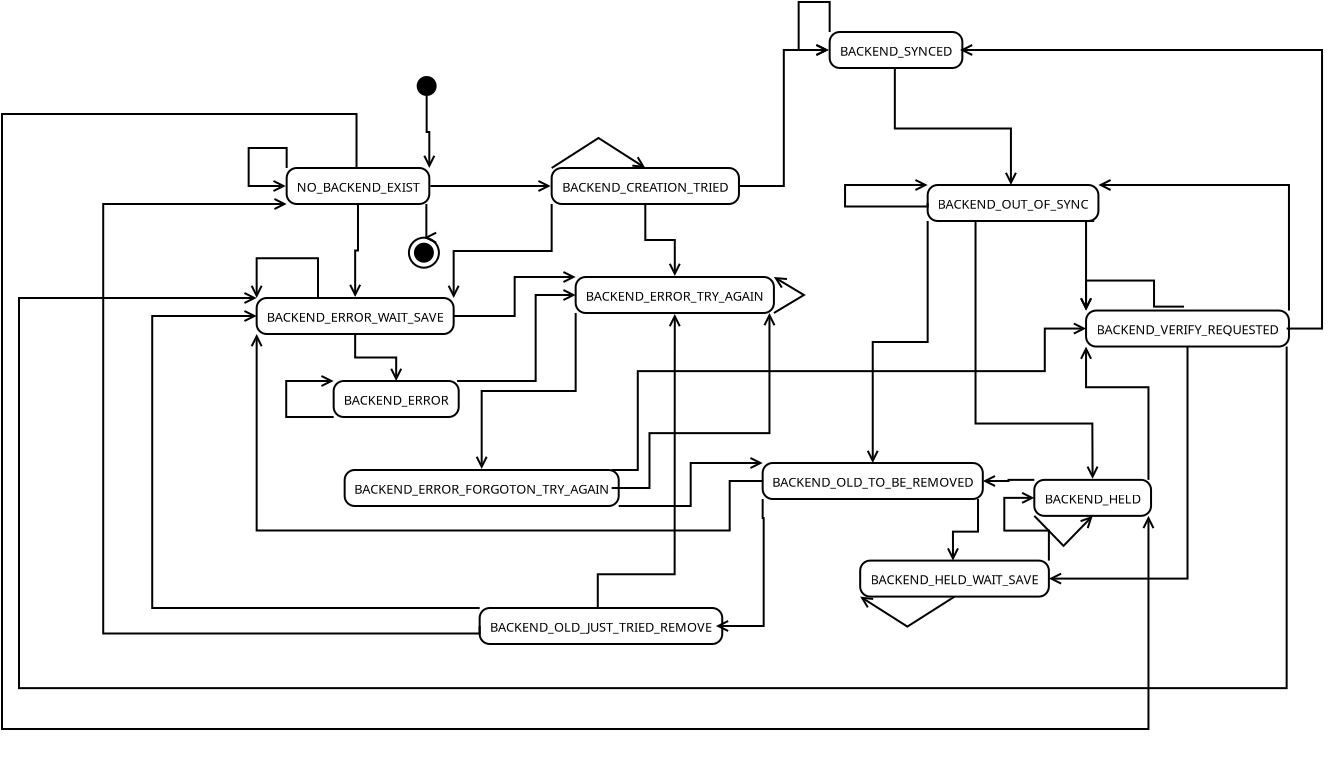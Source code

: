 <?xml version="1.0" encoding="UTF-8"?>
<dia:diagram xmlns:dia="http://www.lysator.liu.se/~alla/dia/">
  <dia:layer name="Background" visible="true">
    <dia:object type="UML - State" version="0" id="O0">
      <dia:attribute name="obj_pos">
        <dia:point val="4.95,5.05"/>
      </dia:attribute>
      <dia:attribute name="obj_bb">
        <dia:rectangle val="4.95,5.05;11.935,6.85"/>
      </dia:attribute>
      <dia:attribute name="elem_corner">
        <dia:point val="4.95,5.05"/>
      </dia:attribute>
      <dia:attribute name="elem_width">
        <dia:real val="6.985"/>
      </dia:attribute>
      <dia:attribute name="elem_height">
        <dia:real val="1.8"/>
      </dia:attribute>
      <dia:attribute name="line_colour">
        <dia:color val="#000000"/>
      </dia:attribute>
      <dia:attribute name="fill_colour">
        <dia:color val="#ffffff"/>
      </dia:attribute>
      <dia:attribute name="text">
        <dia:composite type="text">
          <dia:attribute name="string">
            <dia:string>#NO_BACKEND_EXIST#</dia:string>
          </dia:attribute>
          <dia:attribute name="font">
            <dia:font family="sans" style="0" name="Helvetica"/>
          </dia:attribute>
          <dia:attribute name="height">
            <dia:real val="0.8"/>
          </dia:attribute>
          <dia:attribute name="pos">
            <dia:point val="8.443,6.093"/>
          </dia:attribute>
          <dia:attribute name="color">
            <dia:color val="#000000"/>
          </dia:attribute>
          <dia:attribute name="alignment">
            <dia:enum val="1"/>
          </dia:attribute>
        </dia:composite>
      </dia:attribute>
      <dia:attribute name="entry_action">
        <dia:string>##</dia:string>
      </dia:attribute>
      <dia:attribute name="do_action">
        <dia:string>##</dia:string>
      </dia:attribute>
      <dia:attribute name="exit_action">
        <dia:string>##</dia:string>
      </dia:attribute>
    </dia:object>
    <dia:object type="UML - State" version="0" id="O1">
      <dia:attribute name="obj_pos">
        <dia:point val="18.2,5.05"/>
      </dia:attribute>
      <dia:attribute name="obj_bb">
        <dia:rectangle val="18.2,5.05;27.335,6.85"/>
      </dia:attribute>
      <dia:attribute name="elem_corner">
        <dia:point val="18.2,5.05"/>
      </dia:attribute>
      <dia:attribute name="elem_width">
        <dia:real val="9.135"/>
      </dia:attribute>
      <dia:attribute name="elem_height">
        <dia:real val="1.8"/>
      </dia:attribute>
      <dia:attribute name="line_colour">
        <dia:color val="#000000"/>
      </dia:attribute>
      <dia:attribute name="fill_colour">
        <dia:color val="#ffffff"/>
      </dia:attribute>
      <dia:attribute name="text">
        <dia:composite type="text">
          <dia:attribute name="string">
            <dia:string>#BACKEND_CREATION_TRIED#</dia:string>
          </dia:attribute>
          <dia:attribute name="font">
            <dia:font family="sans" style="0" name="Helvetica"/>
          </dia:attribute>
          <dia:attribute name="height">
            <dia:real val="0.8"/>
          </dia:attribute>
          <dia:attribute name="pos">
            <dia:point val="22.767,6.093"/>
          </dia:attribute>
          <dia:attribute name="color">
            <dia:color val="#000000"/>
          </dia:attribute>
          <dia:attribute name="alignment">
            <dia:enum val="1"/>
          </dia:attribute>
        </dia:composite>
      </dia:attribute>
      <dia:attribute name="entry_action">
        <dia:string>##</dia:string>
      </dia:attribute>
      <dia:attribute name="do_action">
        <dia:string>##</dia:string>
      </dia:attribute>
      <dia:attribute name="exit_action">
        <dia:string>##</dia:string>
      </dia:attribute>
    </dia:object>
    <dia:object type="UML - State" version="0" id="O2">
      <dia:attribute name="obj_pos">
        <dia:point val="3.45,11.55"/>
      </dia:attribute>
      <dia:attribute name="obj_bb">
        <dia:rectangle val="3.45,11.55;13.19,13.35"/>
      </dia:attribute>
      <dia:attribute name="elem_corner">
        <dia:point val="3.45,11.55"/>
      </dia:attribute>
      <dia:attribute name="elem_width">
        <dia:real val="9.74"/>
      </dia:attribute>
      <dia:attribute name="elem_height">
        <dia:real val="1.8"/>
      </dia:attribute>
      <dia:attribute name="line_colour">
        <dia:color val="#000000"/>
      </dia:attribute>
      <dia:attribute name="fill_colour">
        <dia:color val="#ffffff"/>
      </dia:attribute>
      <dia:attribute name="text">
        <dia:composite type="text">
          <dia:attribute name="string">
            <dia:string>#BACKEND_ERROR_WAIT_SAVE#</dia:string>
          </dia:attribute>
          <dia:attribute name="font">
            <dia:font family="sans" style="0" name="Helvetica"/>
          </dia:attribute>
          <dia:attribute name="height">
            <dia:real val="0.8"/>
          </dia:attribute>
          <dia:attribute name="pos">
            <dia:point val="8.32,12.592"/>
          </dia:attribute>
          <dia:attribute name="color">
            <dia:color val="#000000"/>
          </dia:attribute>
          <dia:attribute name="alignment">
            <dia:enum val="1"/>
          </dia:attribute>
        </dia:composite>
      </dia:attribute>
      <dia:attribute name="entry_action">
        <dia:string>##</dia:string>
      </dia:attribute>
      <dia:attribute name="do_action">
        <dia:string>##</dia:string>
      </dia:attribute>
      <dia:attribute name="exit_action">
        <dia:string>##</dia:string>
      </dia:attribute>
    </dia:object>
    <dia:object type="UML - State" version="0" id="O3">
      <dia:attribute name="obj_pos">
        <dia:point val="7.3,15.7"/>
      </dia:attribute>
      <dia:attribute name="obj_bb">
        <dia:rectangle val="7.3,15.7;13.47,17.5"/>
      </dia:attribute>
      <dia:attribute name="elem_corner">
        <dia:point val="7.3,15.7"/>
      </dia:attribute>
      <dia:attribute name="elem_width">
        <dia:real val="6.17"/>
      </dia:attribute>
      <dia:attribute name="elem_height">
        <dia:real val="1.8"/>
      </dia:attribute>
      <dia:attribute name="line_colour">
        <dia:color val="#000000"/>
      </dia:attribute>
      <dia:attribute name="fill_colour">
        <dia:color val="#ffffff"/>
      </dia:attribute>
      <dia:attribute name="text">
        <dia:composite type="text">
          <dia:attribute name="string">
            <dia:string>#BACKEND_ERROR#</dia:string>
          </dia:attribute>
          <dia:attribute name="font">
            <dia:font family="sans" style="0" name="Helvetica"/>
          </dia:attribute>
          <dia:attribute name="height">
            <dia:real val="0.8"/>
          </dia:attribute>
          <dia:attribute name="pos">
            <dia:point val="10.385,16.742"/>
          </dia:attribute>
          <dia:attribute name="color">
            <dia:color val="#000000"/>
          </dia:attribute>
          <dia:attribute name="alignment">
            <dia:enum val="1"/>
          </dia:attribute>
        </dia:composite>
      </dia:attribute>
      <dia:attribute name="entry_action">
        <dia:string>##</dia:string>
      </dia:attribute>
      <dia:attribute name="do_action">
        <dia:string>##</dia:string>
      </dia:attribute>
      <dia:attribute name="exit_action">
        <dia:string>##</dia:string>
      </dia:attribute>
    </dia:object>
    <dia:object type="UML - State" version="0" id="O4">
      <dia:attribute name="obj_pos">
        <dia:point val="32.1,-1.75"/>
      </dia:attribute>
      <dia:attribute name="obj_bb">
        <dia:rectangle val="32.1,-1.75;38.617,0.05"/>
      </dia:attribute>
      <dia:attribute name="elem_corner">
        <dia:point val="32.1,-1.75"/>
      </dia:attribute>
      <dia:attribute name="elem_width">
        <dia:real val="6.518"/>
      </dia:attribute>
      <dia:attribute name="elem_height">
        <dia:real val="1.8"/>
      </dia:attribute>
      <dia:attribute name="line_colour">
        <dia:color val="#000000"/>
      </dia:attribute>
      <dia:attribute name="fill_colour">
        <dia:color val="#ffffff"/>
      </dia:attribute>
      <dia:attribute name="text">
        <dia:composite type="text">
          <dia:attribute name="string">
            <dia:string>#BACKEND_SYNCED#</dia:string>
          </dia:attribute>
          <dia:attribute name="font">
            <dia:font family="sans" style="0" name="Helvetica"/>
          </dia:attribute>
          <dia:attribute name="height">
            <dia:real val="0.8"/>
          </dia:attribute>
          <dia:attribute name="pos">
            <dia:point val="35.359,-0.708"/>
          </dia:attribute>
          <dia:attribute name="color">
            <dia:color val="#000000"/>
          </dia:attribute>
          <dia:attribute name="alignment">
            <dia:enum val="1"/>
          </dia:attribute>
        </dia:composite>
      </dia:attribute>
      <dia:attribute name="entry_action">
        <dia:string>##</dia:string>
      </dia:attribute>
      <dia:attribute name="do_action">
        <dia:string>##</dia:string>
      </dia:attribute>
      <dia:attribute name="exit_action">
        <dia:string>##</dia:string>
      </dia:attribute>
    </dia:object>
    <dia:object type="UML - State" version="0" id="O5">
      <dia:attribute name="obj_pos">
        <dia:point val="37.0,5.9"/>
      </dia:attribute>
      <dia:attribute name="obj_bb">
        <dia:rectangle val="37.0,5.9;45.325,7.7"/>
      </dia:attribute>
      <dia:attribute name="elem_corner">
        <dia:point val="37.0,5.9"/>
      </dia:attribute>
      <dia:attribute name="elem_width">
        <dia:real val="8.325"/>
      </dia:attribute>
      <dia:attribute name="elem_height">
        <dia:real val="1.8"/>
      </dia:attribute>
      <dia:attribute name="line_colour">
        <dia:color val="#000000"/>
      </dia:attribute>
      <dia:attribute name="fill_colour">
        <dia:color val="#ffffff"/>
      </dia:attribute>
      <dia:attribute name="text">
        <dia:composite type="text">
          <dia:attribute name="string">
            <dia:string>#BACKEND_OUT_OF_SYNC#</dia:string>
          </dia:attribute>
          <dia:attribute name="font">
            <dia:font family="sans" style="0" name="Helvetica"/>
          </dia:attribute>
          <dia:attribute name="height">
            <dia:real val="0.8"/>
          </dia:attribute>
          <dia:attribute name="pos">
            <dia:point val="41.163,6.942"/>
          </dia:attribute>
          <dia:attribute name="color">
            <dia:color val="#000000"/>
          </dia:attribute>
          <dia:attribute name="alignment">
            <dia:enum val="1"/>
          </dia:attribute>
        </dia:composite>
      </dia:attribute>
      <dia:attribute name="entry_action">
        <dia:string>##</dia:string>
      </dia:attribute>
      <dia:attribute name="do_action">
        <dia:string>##</dia:string>
      </dia:attribute>
      <dia:attribute name="exit_action">
        <dia:string>##</dia:string>
      </dia:attribute>
    </dia:object>
    <dia:object type="UML - State" version="0" id="O6">
      <dia:attribute name="obj_pos">
        <dia:point val="19.4,10.5"/>
      </dia:attribute>
      <dia:attribute name="obj_bb">
        <dia:rectangle val="19.4,10.5;29.09,12.3"/>
      </dia:attribute>
      <dia:attribute name="elem_corner">
        <dia:point val="19.4,10.5"/>
      </dia:attribute>
      <dia:attribute name="elem_width">
        <dia:real val="9.69"/>
      </dia:attribute>
      <dia:attribute name="elem_height">
        <dia:real val="1.8"/>
      </dia:attribute>
      <dia:attribute name="line_colour">
        <dia:color val="#000000"/>
      </dia:attribute>
      <dia:attribute name="fill_colour">
        <dia:color val="#ffffff"/>
      </dia:attribute>
      <dia:attribute name="text">
        <dia:composite type="text">
          <dia:attribute name="string">
            <dia:string>#BACKEND_ERROR_TRY_AGAIN#</dia:string>
          </dia:attribute>
          <dia:attribute name="font">
            <dia:font family="sans" style="0" name="Helvetica"/>
          </dia:attribute>
          <dia:attribute name="height">
            <dia:real val="0.8"/>
          </dia:attribute>
          <dia:attribute name="pos">
            <dia:point val="24.245,11.543"/>
          </dia:attribute>
          <dia:attribute name="color">
            <dia:color val="#000000"/>
          </dia:attribute>
          <dia:attribute name="alignment">
            <dia:enum val="1"/>
          </dia:attribute>
        </dia:composite>
      </dia:attribute>
      <dia:attribute name="entry_action">
        <dia:string>##</dia:string>
      </dia:attribute>
      <dia:attribute name="do_action">
        <dia:string>##</dia:string>
      </dia:attribute>
      <dia:attribute name="exit_action">
        <dia:string>##</dia:string>
      </dia:attribute>
    </dia:object>
    <dia:object type="UML - State" version="0" id="O7">
      <dia:attribute name="obj_pos">
        <dia:point val="7.85,20.15"/>
      </dia:attribute>
      <dia:attribute name="obj_bb">
        <dia:rectangle val="7.85,20.15;21.2,21.95"/>
      </dia:attribute>
      <dia:attribute name="elem_corner">
        <dia:point val="7.85,20.15"/>
      </dia:attribute>
      <dia:attribute name="elem_width">
        <dia:real val="13.35"/>
      </dia:attribute>
      <dia:attribute name="elem_height">
        <dia:real val="1.8"/>
      </dia:attribute>
      <dia:attribute name="line_colour">
        <dia:color val="#000000"/>
      </dia:attribute>
      <dia:attribute name="fill_colour">
        <dia:color val="#ffffff"/>
      </dia:attribute>
      <dia:attribute name="text">
        <dia:composite type="text">
          <dia:attribute name="string">
            <dia:string>#BACKEND_ERROR_FORGOTON_TRY_AGAIN#</dia:string>
          </dia:attribute>
          <dia:attribute name="font">
            <dia:font family="sans" style="0" name="Helvetica"/>
          </dia:attribute>
          <dia:attribute name="height">
            <dia:real val="0.8"/>
          </dia:attribute>
          <dia:attribute name="pos">
            <dia:point val="14.525,21.192"/>
          </dia:attribute>
          <dia:attribute name="color">
            <dia:color val="#000000"/>
          </dia:attribute>
          <dia:attribute name="alignment">
            <dia:enum val="1"/>
          </dia:attribute>
        </dia:composite>
      </dia:attribute>
      <dia:attribute name="entry_action">
        <dia:string>##</dia:string>
      </dia:attribute>
      <dia:attribute name="do_action">
        <dia:string>##</dia:string>
      </dia:attribute>
      <dia:attribute name="exit_action">
        <dia:string>##</dia:string>
      </dia:attribute>
    </dia:object>
    <dia:object type="UML - State" version="0" id="O8">
      <dia:attribute name="obj_pos">
        <dia:point val="28.75,19.8"/>
      </dia:attribute>
      <dia:attribute name="obj_bb">
        <dia:rectangle val="28.75,19.8;39.518,21.6"/>
      </dia:attribute>
      <dia:attribute name="elem_corner">
        <dia:point val="28.75,19.8"/>
      </dia:attribute>
      <dia:attribute name="elem_width">
        <dia:real val="10.768"/>
      </dia:attribute>
      <dia:attribute name="elem_height">
        <dia:real val="1.8"/>
      </dia:attribute>
      <dia:attribute name="line_colour">
        <dia:color val="#000000"/>
      </dia:attribute>
      <dia:attribute name="fill_colour">
        <dia:color val="#ffffff"/>
      </dia:attribute>
      <dia:attribute name="text">
        <dia:composite type="text">
          <dia:attribute name="string">
            <dia:string>#BACKEND_OLD_TO_BE_REMOVED#</dia:string>
          </dia:attribute>
          <dia:attribute name="font">
            <dia:font family="sans" style="0" name="Helvetica"/>
          </dia:attribute>
          <dia:attribute name="height">
            <dia:real val="0.8"/>
          </dia:attribute>
          <dia:attribute name="pos">
            <dia:point val="34.134,20.843"/>
          </dia:attribute>
          <dia:attribute name="color">
            <dia:color val="#000000"/>
          </dia:attribute>
          <dia:attribute name="alignment">
            <dia:enum val="1"/>
          </dia:attribute>
        </dia:composite>
      </dia:attribute>
      <dia:attribute name="entry_action">
        <dia:string>##</dia:string>
      </dia:attribute>
      <dia:attribute name="do_action">
        <dia:string>##</dia:string>
      </dia:attribute>
      <dia:attribute name="exit_action">
        <dia:string>##</dia:string>
      </dia:attribute>
    </dia:object>
    <dia:object type="UML - State" version="0" id="O9">
      <dia:attribute name="obj_pos">
        <dia:point val="14.6,27.05"/>
      </dia:attribute>
      <dia:attribute name="obj_bb">
        <dia:rectangle val="14.6,27.05;26.413,28.85"/>
      </dia:attribute>
      <dia:attribute name="elem_corner">
        <dia:point val="14.6,27.05"/>
      </dia:attribute>
      <dia:attribute name="elem_width">
        <dia:real val="11.812"/>
      </dia:attribute>
      <dia:attribute name="elem_height">
        <dia:real val="1.8"/>
      </dia:attribute>
      <dia:attribute name="line_colour">
        <dia:color val="#000000"/>
      </dia:attribute>
      <dia:attribute name="fill_colour">
        <dia:color val="#ffffff"/>
      </dia:attribute>
      <dia:attribute name="text">
        <dia:composite type="text">
          <dia:attribute name="string">
            <dia:string>#BACKEND_OLD_JUST_TRIED_REMOVE#</dia:string>
          </dia:attribute>
          <dia:attribute name="font">
            <dia:font family="sans" style="0" name="Helvetica"/>
          </dia:attribute>
          <dia:attribute name="height">
            <dia:real val="0.8"/>
          </dia:attribute>
          <dia:attribute name="pos">
            <dia:point val="20.506,28.093"/>
          </dia:attribute>
          <dia:attribute name="color">
            <dia:color val="#000000"/>
          </dia:attribute>
          <dia:attribute name="alignment">
            <dia:enum val="1"/>
          </dia:attribute>
        </dia:composite>
      </dia:attribute>
      <dia:attribute name="entry_action">
        <dia:string>##</dia:string>
      </dia:attribute>
      <dia:attribute name="do_action">
        <dia:string>##</dia:string>
      </dia:attribute>
      <dia:attribute name="exit_action">
        <dia:string>##</dia:string>
      </dia:attribute>
    </dia:object>
    <dia:object type="UML - State" version="0" id="O10">
      <dia:attribute name="obj_pos">
        <dia:point val="44.92,12.178"/>
      </dia:attribute>
      <dia:attribute name="obj_bb">
        <dia:rectangle val="44.92,12.178;54.95,13.978"/>
      </dia:attribute>
      <dia:attribute name="elem_corner">
        <dia:point val="44.92,12.178"/>
      </dia:attribute>
      <dia:attribute name="elem_width">
        <dia:real val="10.03"/>
      </dia:attribute>
      <dia:attribute name="elem_height">
        <dia:real val="1.8"/>
      </dia:attribute>
      <dia:attribute name="line_colour">
        <dia:color val="#000000"/>
      </dia:attribute>
      <dia:attribute name="fill_colour">
        <dia:color val="#ffffff"/>
      </dia:attribute>
      <dia:attribute name="text">
        <dia:composite type="text">
          <dia:attribute name="string">
            <dia:string>#BACKEND_VERIFY_REQUESTED#</dia:string>
          </dia:attribute>
          <dia:attribute name="font">
            <dia:font family="sans" style="0" name="Helvetica"/>
          </dia:attribute>
          <dia:attribute name="height">
            <dia:real val="0.8"/>
          </dia:attribute>
          <dia:attribute name="pos">
            <dia:point val="49.935,13.22"/>
          </dia:attribute>
          <dia:attribute name="color">
            <dia:color val="#000000"/>
          </dia:attribute>
          <dia:attribute name="alignment">
            <dia:enum val="1"/>
          </dia:attribute>
        </dia:composite>
      </dia:attribute>
      <dia:attribute name="entry_action">
        <dia:string>##</dia:string>
      </dia:attribute>
      <dia:attribute name="do_action">
        <dia:string>##</dia:string>
      </dia:attribute>
      <dia:attribute name="exit_action">
        <dia:string>##</dia:string>
      </dia:attribute>
    </dia:object>
    <dia:object type="UML - State" version="0" id="O11">
      <dia:attribute name="obj_pos">
        <dia:point val="33.626,24.68"/>
      </dia:attribute>
      <dia:attribute name="obj_bb">
        <dia:rectangle val="33.626,24.68;42.904,26.48"/>
      </dia:attribute>
      <dia:attribute name="elem_corner">
        <dia:point val="33.626,24.68"/>
      </dia:attribute>
      <dia:attribute name="elem_width">
        <dia:real val="9.277"/>
      </dia:attribute>
      <dia:attribute name="elem_height">
        <dia:real val="1.8"/>
      </dia:attribute>
      <dia:attribute name="line_colour">
        <dia:color val="#000000"/>
      </dia:attribute>
      <dia:attribute name="fill_colour">
        <dia:color val="#ffffff"/>
      </dia:attribute>
      <dia:attribute name="text">
        <dia:composite type="text">
          <dia:attribute name="string">
            <dia:string>#BACKEND_HELD_WAIT_SAVE#</dia:string>
          </dia:attribute>
          <dia:attribute name="font">
            <dia:font family="sans" style="0" name="Helvetica"/>
          </dia:attribute>
          <dia:attribute name="height">
            <dia:real val="0.8"/>
          </dia:attribute>
          <dia:attribute name="pos">
            <dia:point val="38.265,25.723"/>
          </dia:attribute>
          <dia:attribute name="color">
            <dia:color val="#000000"/>
          </dia:attribute>
          <dia:attribute name="alignment">
            <dia:enum val="1"/>
          </dia:attribute>
        </dia:composite>
      </dia:attribute>
      <dia:attribute name="entry_action">
        <dia:string>##</dia:string>
      </dia:attribute>
      <dia:attribute name="do_action">
        <dia:string>##</dia:string>
      </dia:attribute>
      <dia:attribute name="exit_action">
        <dia:string>##</dia:string>
      </dia:attribute>
    </dia:object>
    <dia:object type="UML - State" version="0" id="O12">
      <dia:attribute name="obj_pos">
        <dia:point val="42.332,20.643"/>
      </dia:attribute>
      <dia:attribute name="obj_bb">
        <dia:rectangle val="42.332,20.643;48.04,22.443"/>
      </dia:attribute>
      <dia:attribute name="elem_corner">
        <dia:point val="42.332,20.643"/>
      </dia:attribute>
      <dia:attribute name="elem_width">
        <dia:real val="5.707"/>
      </dia:attribute>
      <dia:attribute name="elem_height">
        <dia:real val="1.8"/>
      </dia:attribute>
      <dia:attribute name="line_colour">
        <dia:color val="#000000"/>
      </dia:attribute>
      <dia:attribute name="fill_colour">
        <dia:color val="#ffffff"/>
      </dia:attribute>
      <dia:attribute name="text">
        <dia:composite type="text">
          <dia:attribute name="string">
            <dia:string>#BACKEND_HELD#</dia:string>
          </dia:attribute>
          <dia:attribute name="font">
            <dia:font family="sans" style="0" name="Helvetica"/>
          </dia:attribute>
          <dia:attribute name="height">
            <dia:real val="0.8"/>
          </dia:attribute>
          <dia:attribute name="pos">
            <dia:point val="45.186,21.686"/>
          </dia:attribute>
          <dia:attribute name="color">
            <dia:color val="#000000"/>
          </dia:attribute>
          <dia:attribute name="alignment">
            <dia:enum val="1"/>
          </dia:attribute>
        </dia:composite>
      </dia:attribute>
      <dia:attribute name="entry_action">
        <dia:string>##</dia:string>
      </dia:attribute>
      <dia:attribute name="do_action">
        <dia:string>##</dia:string>
      </dia:attribute>
      <dia:attribute name="exit_action">
        <dia:string>##</dia:string>
      </dia:attribute>
    </dia:object>
    <dia:object type="UML - Transition" version="2" id="O13">
      <dia:attribute name="obj_pos">
        <dia:point val="4.95,5.05"/>
      </dia:attribute>
      <dia:attribute name="obj_bb">
        <dia:rectangle val="3.0,3.472;8.218,6.45"/>
      </dia:attribute>
      <dia:attribute name="orth_points">
        <dia:point val="4.95,5.05"/>
        <dia:point val="4.95,4.05"/>
        <dia:point val="3.05,4.05"/>
        <dia:point val="3.05,5.95"/>
        <dia:point val="4.95,5.95"/>
      </dia:attribute>
      <dia:attribute name="orth_orient">
        <dia:enum val="1"/>
        <dia:enum val="0"/>
        <dia:enum val="1"/>
        <dia:enum val="0"/>
      </dia:attribute>
      <dia:attribute name="orth_autoroute">
        <dia:boolean val="false"/>
      </dia:attribute>
      <dia:attribute name="trigger">
        <dia:string>##</dia:string>
      </dia:attribute>
      <dia:attribute name="action">
        <dia:string>##</dia:string>
      </dia:attribute>
      <dia:attribute name="guard">
        <dia:string>##</dia:string>
      </dia:attribute>
      <dia:attribute name="trigger_text_pos">
        <dia:point val="8.218,3.872"/>
      </dia:attribute>
      <dia:attribute name="guard_text_pos">
        <dia:point val="7.24,5.483"/>
      </dia:attribute>
      <dia:attribute name="direction_inverted">
        <dia:boolean val="false"/>
      </dia:attribute>
      <dia:connections>
        <dia:connection handle="0" to="O0" connection="0"/>
        <dia:connection handle="1" to="O0" connection="8"/>
      </dia:connections>
    </dia:object>
    <dia:object type="UML - Transition" version="2" id="O14">
      <dia:attribute name="obj_pos">
        <dia:point val="11.935,5.95"/>
      </dia:attribute>
      <dia:attribute name="obj_bb">
        <dia:rectangle val="11.473,5.9;18.27,7.558"/>
      </dia:attribute>
      <dia:attribute name="orth_points">
        <dia:point val="11.935,5.95"/>
        <dia:point val="11.935,5.95"/>
        <dia:point val="18.2,5.95"/>
        <dia:point val="18.2,5.95"/>
      </dia:attribute>
      <dia:attribute name="orth_orient">
        <dia:enum val="0"/>
        <dia:enum val="1"/>
        <dia:enum val="0"/>
      </dia:attribute>
      <dia:attribute name="orth_autoroute">
        <dia:boolean val="true"/>
      </dia:attribute>
      <dia:attribute name="trigger">
        <dia:string>##</dia:string>
      </dia:attribute>
      <dia:attribute name="action">
        <dia:string>##</dia:string>
      </dia:attribute>
      <dia:attribute name="guard">
        <dia:string>##</dia:string>
      </dia:attribute>
      <dia:attribute name="trigger_text_pos">
        <dia:point val="11.7,6.3"/>
      </dia:attribute>
      <dia:attribute name="guard_text_pos">
        <dia:point val="11.7,7.3"/>
      </dia:attribute>
      <dia:attribute name="direction_inverted">
        <dia:boolean val="false"/>
      </dia:attribute>
      <dia:connections>
        <dia:connection handle="0" to="O0" connection="8"/>
        <dia:connection handle="1" to="O1" connection="8"/>
      </dia:connections>
    </dia:object>
    <dia:object type="UML - State Term" version="0" id="O15">
      <dia:attribute name="obj_pos">
        <dia:point val="11.45,0.45"/>
      </dia:attribute>
      <dia:attribute name="obj_bb">
        <dia:rectangle val="11.45,0.45;12.45,1.45"/>
      </dia:attribute>
      <dia:attribute name="elem_corner">
        <dia:point val="11.45,0.45"/>
      </dia:attribute>
      <dia:attribute name="elem_width">
        <dia:real val="1"/>
      </dia:attribute>
      <dia:attribute name="elem_height">
        <dia:real val="1"/>
      </dia:attribute>
      <dia:attribute name="is_final">
        <dia:boolean val="false"/>
      </dia:attribute>
    </dia:object>
    <dia:object type="UML - Transition" version="2" id="O16">
      <dia:attribute name="obj_pos">
        <dia:point val="11.95,1.45"/>
      </dia:attribute>
      <dia:attribute name="obj_bb">
        <dia:rectangle val="9.873,0.45;12.45,5.1"/>
      </dia:attribute>
      <dia:attribute name="orth_points">
        <dia:point val="11.95,1.45"/>
        <dia:point val="11.95,3.25"/>
        <dia:point val="11.935,3.25"/>
        <dia:point val="11.935,5.05"/>
      </dia:attribute>
      <dia:attribute name="orth_orient">
        <dia:enum val="1"/>
        <dia:enum val="0"/>
        <dia:enum val="1"/>
      </dia:attribute>
      <dia:attribute name="orth_autoroute">
        <dia:boolean val="true"/>
      </dia:attribute>
      <dia:attribute name="trigger">
        <dia:string>##</dia:string>
      </dia:attribute>
      <dia:attribute name="action">
        <dia:string>##</dia:string>
      </dia:attribute>
      <dia:attribute name="guard">
        <dia:string>##</dia:string>
      </dia:attribute>
      <dia:attribute name="trigger_text_pos">
        <dia:point val="12.0,0.85"/>
      </dia:attribute>
      <dia:attribute name="guard_text_pos">
        <dia:point val="10.1,2.8"/>
      </dia:attribute>
      <dia:attribute name="direction_inverted">
        <dia:boolean val="false"/>
      </dia:attribute>
      <dia:connections>
        <dia:connection handle="0" to="O15" connection="6"/>
        <dia:connection handle="1" to="O0" connection="2"/>
      </dia:connections>
    </dia:object>
    <dia:object type="UML - Transition" version="2" id="O17">
      <dia:attribute name="obj_pos">
        <dia:point val="18.2,6.85"/>
      </dia:attribute>
      <dia:attribute name="obj_bb">
        <dia:rectangle val="12.69,6;22.828,11.6"/>
      </dia:attribute>
      <dia:attribute name="orth_points">
        <dia:point val="18.2,6.85"/>
        <dia:point val="18.2,9.2"/>
        <dia:point val="13.19,9.2"/>
        <dia:point val="13.19,11.55"/>
      </dia:attribute>
      <dia:attribute name="orth_orient">
        <dia:enum val="1"/>
        <dia:enum val="0"/>
        <dia:enum val="1"/>
      </dia:attribute>
      <dia:attribute name="orth_autoroute">
        <dia:boolean val="true"/>
      </dia:attribute>
      <dia:attribute name="trigger">
        <dia:string>##</dia:string>
      </dia:attribute>
      <dia:attribute name="action">
        <dia:string>##</dia:string>
      </dia:attribute>
      <dia:attribute name="guard">
        <dia:string>##</dia:string>
      </dia:attribute>
      <dia:attribute name="trigger_text_pos">
        <dia:point val="22.6,6.4"/>
      </dia:attribute>
      <dia:attribute name="guard_text_pos">
        <dia:point val="22.6,7.4"/>
      </dia:attribute>
      <dia:attribute name="direction_inverted">
        <dia:boolean val="false"/>
      </dia:attribute>
      <dia:connections>
        <dia:connection handle="0" to="O1" connection="5"/>
        <dia:connection handle="1" to="O2" connection="2"/>
      </dia:connections>
    </dia:object>
    <dia:object type="UML - Transition" version="2" id="O18">
      <dia:attribute name="obj_pos">
        <dia:point val="22.767,6.85"/>
      </dia:attribute>
      <dia:attribute name="obj_bb">
        <dia:rectangle val="22.267,6.8;25.0,10.55"/>
      </dia:attribute>
      <dia:attribute name="orth_points">
        <dia:point val="22.767,6.85"/>
        <dia:point val="22.767,8.675"/>
        <dia:point val="24.245,8.675"/>
        <dia:point val="24.245,10.5"/>
      </dia:attribute>
      <dia:attribute name="orth_orient">
        <dia:enum val="1"/>
        <dia:enum val="0"/>
        <dia:enum val="1"/>
      </dia:attribute>
      <dia:attribute name="orth_autoroute">
        <dia:boolean val="true"/>
      </dia:attribute>
      <dia:attribute name="trigger">
        <dia:string>##</dia:string>
      </dia:attribute>
      <dia:attribute name="action">
        <dia:string>##</dia:string>
      </dia:attribute>
      <dia:attribute name="guard">
        <dia:string>##</dia:string>
      </dia:attribute>
      <dia:attribute name="trigger_text_pos">
        <dia:point val="25.0,8.25"/>
      </dia:attribute>
      <dia:attribute name="guard_text_pos">
        <dia:point val="23.75,9.7"/>
      </dia:attribute>
      <dia:attribute name="direction_inverted">
        <dia:boolean val="false"/>
      </dia:attribute>
      <dia:connections>
        <dia:connection handle="0" to="O1" connection="6"/>
        <dia:connection handle="1" to="O6" connection="8"/>
      </dia:connections>
    </dia:object>
    <dia:object type="UML - Transition" version="2" id="O19">
      <dia:attribute name="obj_pos">
        <dia:point val="18.2,5.05"/>
      </dia:attribute>
      <dia:attribute name="obj_bb">
        <dia:rectangle val="17.7,2.757;23.267,5.1"/>
      </dia:attribute>
      <dia:attribute name="orth_points">
        <dia:point val="18.2,5.05"/>
        <dia:point val="18.2,4.05"/>
        <dia:point val="22.767,4.05"/>
        <dia:point val="22.767,5.05"/>
      </dia:attribute>
      <dia:attribute name="orth_orient">
        <dia:enum val="1"/>
        <dia:enum val="0"/>
        <dia:enum val="1"/>
      </dia:attribute>
      <dia:attribute name="orth_autoroute">
        <dia:boolean val="true"/>
      </dia:attribute>
      <dia:attribute name="trigger">
        <dia:string>##</dia:string>
      </dia:attribute>
      <dia:attribute name="action">
        <dia:string>##</dia:string>
      </dia:attribute>
      <dia:attribute name="guard">
        <dia:string>##</dia:string>
      </dia:attribute>
      <dia:attribute name="trigger_text_pos">
        <dia:point val="21.8,3.35"/>
      </dia:attribute>
      <dia:attribute name="guard_text_pos">
        <dia:point val="20.15,3.3"/>
      </dia:attribute>
      <dia:attribute name="direction_inverted">
        <dia:boolean val="false"/>
      </dia:attribute>
      <dia:connections>
        <dia:connection handle="0" to="O1" connection="0"/>
        <dia:connection handle="1" to="O1" connection="1"/>
      </dia:connections>
    </dia:object>
    <dia:object type="UML - Transition" version="2" id="O20">
      <dia:attribute name="obj_pos">
        <dia:point val="27.335,5.95"/>
      </dia:attribute>
      <dia:attribute name="obj_bb">
        <dia:rectangle val="22.573,-1.35;32.15,7.707"/>
      </dia:attribute>
      <dia:attribute name="orth_points">
        <dia:point val="27.335,5.95"/>
        <dia:point val="29.717,5.95"/>
        <dia:point val="29.717,-0.85"/>
        <dia:point val="32.1,-0.85"/>
      </dia:attribute>
      <dia:attribute name="orth_orient">
        <dia:enum val="0"/>
        <dia:enum val="1"/>
        <dia:enum val="0"/>
      </dia:attribute>
      <dia:attribute name="orth_autoroute">
        <dia:boolean val="true"/>
      </dia:attribute>
      <dia:attribute name="trigger">
        <dia:string>##</dia:string>
      </dia:attribute>
      <dia:attribute name="action">
        <dia:string>##</dia:string>
      </dia:attribute>
      <dia:attribute name="guard">
        <dia:string>##</dia:string>
      </dia:attribute>
      <dia:attribute name="trigger_text_pos">
        <dia:point val="22.8,6.45"/>
      </dia:attribute>
      <dia:attribute name="guard_text_pos">
        <dia:point val="22.8,7.45"/>
      </dia:attribute>
      <dia:attribute name="direction_inverted">
        <dia:boolean val="false"/>
      </dia:attribute>
      <dia:connections>
        <dia:connection handle="0" to="O1" connection="4"/>
        <dia:connection handle="1" to="O4" connection="8"/>
      </dia:connections>
    </dia:object>
    <dia:object type="UML - Transition" version="2" id="O21">
      <dia:attribute name="obj_pos">
        <dia:point val="13.19,12.45"/>
      </dia:attribute>
      <dia:attribute name="obj_bb">
        <dia:rectangle val="13.14,10;19.45,12.95"/>
      </dia:attribute>
      <dia:attribute name="orth_points">
        <dia:point val="13.19,12.45"/>
        <dia:point val="16.295,12.45"/>
        <dia:point val="16.295,10.5"/>
        <dia:point val="19.4,10.5"/>
      </dia:attribute>
      <dia:attribute name="orth_orient">
        <dia:enum val="0"/>
        <dia:enum val="1"/>
        <dia:enum val="0"/>
      </dia:attribute>
      <dia:attribute name="orth_autoroute">
        <dia:boolean val="true"/>
      </dia:attribute>
      <dia:attribute name="trigger">
        <dia:string>##</dia:string>
      </dia:attribute>
      <dia:attribute name="action">
        <dia:string>##</dia:string>
      </dia:attribute>
      <dia:attribute name="guard">
        <dia:string>##</dia:string>
      </dia:attribute>
      <dia:attribute name="trigger_text_pos">
        <dia:point val="15.7,10.85"/>
      </dia:attribute>
      <dia:attribute name="guard_text_pos">
        <dia:point val="15.7,11.85"/>
      </dia:attribute>
      <dia:attribute name="direction_inverted">
        <dia:boolean val="false"/>
      </dia:attribute>
      <dia:connections>
        <dia:connection handle="0" to="O2" connection="4"/>
        <dia:connection handle="1" to="O6" connection="0"/>
      </dia:connections>
    </dia:object>
    <dia:object type="UML - Transition" version="2" id="O22">
      <dia:attribute name="obj_pos">
        <dia:point val="8.32,13.35"/>
      </dia:attribute>
      <dia:attribute name="obj_bb">
        <dia:rectangle val="7.82,12.4;10.885,15.75"/>
      </dia:attribute>
      <dia:attribute name="orth_points">
        <dia:point val="8.32,13.35"/>
        <dia:point val="8.32,14.525"/>
        <dia:point val="10.385,14.525"/>
        <dia:point val="10.385,15.7"/>
      </dia:attribute>
      <dia:attribute name="orth_orient">
        <dia:enum val="1"/>
        <dia:enum val="0"/>
        <dia:enum val="1"/>
      </dia:attribute>
      <dia:attribute name="orth_autoroute">
        <dia:boolean val="true"/>
      </dia:attribute>
      <dia:attribute name="trigger">
        <dia:string>##</dia:string>
      </dia:attribute>
      <dia:attribute name="action">
        <dia:string>##</dia:string>
      </dia:attribute>
      <dia:attribute name="guard">
        <dia:string>##</dia:string>
      </dia:attribute>
      <dia:attribute name="trigger_text_pos">
        <dia:point val="8.15,12.8"/>
      </dia:attribute>
      <dia:attribute name="guard_text_pos">
        <dia:point val="8.15,13.8"/>
      </dia:attribute>
      <dia:attribute name="direction_inverted">
        <dia:boolean val="false"/>
      </dia:attribute>
      <dia:connections>
        <dia:connection handle="0" to="O2" connection="6"/>
        <dia:connection handle="1" to="O3" connection="1"/>
      </dia:connections>
    </dia:object>
    <dia:object type="UML - Transition" version="2" id="O23">
      <dia:attribute name="obj_pos">
        <dia:point val="8.32,11.55"/>
      </dia:attribute>
      <dia:attribute name="obj_bb">
        <dia:rectangle val="1.801,9.512;8.37,14.463"/>
      </dia:attribute>
      <dia:attribute name="orth_points">
        <dia:point val="8.32,11.55"/>
        <dia:point val="6.517,11.55"/>
        <dia:point val="6.517,9.562"/>
        <dia:point val="3.45,9.562"/>
        <dia:point val="3.45,11.55"/>
      </dia:attribute>
      <dia:attribute name="orth_orient">
        <dia:enum val="0"/>
        <dia:enum val="1"/>
        <dia:enum val="0"/>
        <dia:enum val="1"/>
      </dia:attribute>
      <dia:attribute name="orth_autoroute">
        <dia:boolean val="false"/>
      </dia:attribute>
      <dia:attribute name="trigger">
        <dia:string>##</dia:string>
      </dia:attribute>
      <dia:attribute name="action">
        <dia:string>##</dia:string>
      </dia:attribute>
      <dia:attribute name="guard">
        <dia:string>##</dia:string>
      </dia:attribute>
      <dia:attribute name="trigger_text_pos">
        <dia:point val="2.328,14.062"/>
      </dia:attribute>
      <dia:attribute name="guard_text_pos">
        <dia:point val="2.028,13.562"/>
      </dia:attribute>
      <dia:attribute name="direction_inverted">
        <dia:boolean val="false"/>
      </dia:attribute>
      <dia:connections>
        <dia:connection handle="0" to="O2" connection="1"/>
        <dia:connection handle="1" to="O2" connection="0"/>
      </dia:connections>
    </dia:object>
    <dia:object type="UML - Transition" version="2" id="O24">
      <dia:attribute name="obj_pos">
        <dia:point val="7.3,17.5"/>
      </dia:attribute>
      <dia:attribute name="obj_bb">
        <dia:rectangle val="4.878,15.2;7.35,18.707"/>
      </dia:attribute>
      <dia:attribute name="orth_points">
        <dia:point val="7.3,17.5"/>
        <dia:point val="4.928,17.5"/>
        <dia:point val="4.928,15.7"/>
        <dia:point val="7.3,15.7"/>
      </dia:attribute>
      <dia:attribute name="orth_orient">
        <dia:enum val="0"/>
        <dia:enum val="1"/>
        <dia:enum val="0"/>
      </dia:attribute>
      <dia:attribute name="orth_autoroute">
        <dia:boolean val="false"/>
      </dia:attribute>
      <dia:attribute name="trigger">
        <dia:string>##</dia:string>
      </dia:attribute>
      <dia:attribute name="action">
        <dia:string>##</dia:string>
      </dia:attribute>
      <dia:attribute name="guard">
        <dia:string>##</dia:string>
      </dia:attribute>
      <dia:attribute name="trigger_text_pos">
        <dia:point val="5.35,17.45"/>
      </dia:attribute>
      <dia:attribute name="guard_text_pos">
        <dia:point val="5.35,18.45"/>
      </dia:attribute>
      <dia:attribute name="direction_inverted">
        <dia:boolean val="false"/>
      </dia:attribute>
      <dia:connections>
        <dia:connection handle="0" to="O3" connection="5"/>
        <dia:connection handle="1" to="O3" connection="0"/>
      </dia:connections>
    </dia:object>
    <dia:object type="UML - Transition" version="2" id="O25">
      <dia:attribute name="obj_pos">
        <dia:point val="13.47,15.7"/>
      </dia:attribute>
      <dia:attribute name="obj_bb">
        <dia:rectangle val="11.023,10.9;19.45,17.308"/>
      </dia:attribute>
      <dia:attribute name="orth_points">
        <dia:point val="13.47,15.7"/>
        <dia:point val="17.4,15.7"/>
        <dia:point val="17.4,11.4"/>
        <dia:point val="19.4,11.4"/>
      </dia:attribute>
      <dia:attribute name="orth_orient">
        <dia:enum val="0"/>
        <dia:enum val="1"/>
        <dia:enum val="0"/>
      </dia:attribute>
      <dia:attribute name="orth_autoroute">
        <dia:boolean val="false"/>
      </dia:attribute>
      <dia:attribute name="trigger">
        <dia:string>##</dia:string>
      </dia:attribute>
      <dia:attribute name="action">
        <dia:string>##</dia:string>
      </dia:attribute>
      <dia:attribute name="guard">
        <dia:string>##</dia:string>
      </dia:attribute>
      <dia:attribute name="trigger_text_pos">
        <dia:point val="11.25,16.05"/>
      </dia:attribute>
      <dia:attribute name="guard_text_pos">
        <dia:point val="11.25,17.05"/>
      </dia:attribute>
      <dia:attribute name="direction_inverted">
        <dia:boolean val="false"/>
      </dia:attribute>
      <dia:connections>
        <dia:connection handle="0" to="O3" connection="2"/>
        <dia:connection handle="1" to="O6" connection="3"/>
      </dia:connections>
    </dia:object>
    <dia:object type="UML - Transition" version="2" id="O26">
      <dia:attribute name="obj_pos">
        <dia:point val="32.1,-1.75"/>
      </dia:attribute>
      <dia:attribute name="obj_bb">
        <dia:rectangle val="29.623,-2.8;35.859,9.258"/>
      </dia:attribute>
      <dia:attribute name="orth_points">
        <dia:point val="32.1,-1.75"/>
        <dia:point val="32.1,-2.75"/>
        <dia:point val="35.359,-2.75"/>
        <dia:point val="35.359,-1.75"/>
      </dia:attribute>
      <dia:attribute name="orth_orient">
        <dia:enum val="1"/>
        <dia:enum val="0"/>
        <dia:enum val="1"/>
      </dia:attribute>
      <dia:attribute name="orth_autoroute">
        <dia:boolean val="true"/>
      </dia:attribute>
      <dia:attribute name="trigger">
        <dia:string>##</dia:string>
      </dia:attribute>
      <dia:attribute name="action">
        <dia:string>##</dia:string>
      </dia:attribute>
      <dia:attribute name="guard">
        <dia:string>##</dia:string>
      </dia:attribute>
      <dia:attribute name="trigger_text_pos">
        <dia:point val="29.85,8"/>
      </dia:attribute>
      <dia:attribute name="guard_text_pos">
        <dia:point val="29.85,9"/>
      </dia:attribute>
      <dia:attribute name="direction_inverted">
        <dia:boolean val="false"/>
      </dia:attribute>
      <dia:connections>
        <dia:connection handle="0" to="O4" connection="0"/>
        <dia:connection handle="1" to="O4" connection="8"/>
      </dia:connections>
    </dia:object>
    <dia:object type="UML - Transition" version="2" id="O27">
      <dia:attribute name="obj_pos">
        <dia:point val="35.359,0.05"/>
      </dia:attribute>
      <dia:attribute name="obj_bb">
        <dia:rectangle val="32.773,0;41.663,10.908"/>
      </dia:attribute>
      <dia:attribute name="orth_points">
        <dia:point val="35.359,0.05"/>
        <dia:point val="35.359,3.075"/>
        <dia:point val="41.163,3.075"/>
        <dia:point val="41.163,5.9"/>
      </dia:attribute>
      <dia:attribute name="orth_orient">
        <dia:enum val="1"/>
        <dia:enum val="0"/>
        <dia:enum val="1"/>
      </dia:attribute>
      <dia:attribute name="orth_autoroute">
        <dia:boolean val="false"/>
      </dia:attribute>
      <dia:attribute name="trigger">
        <dia:string>##</dia:string>
      </dia:attribute>
      <dia:attribute name="action">
        <dia:string>##</dia:string>
      </dia:attribute>
      <dia:attribute name="guard">
        <dia:string>##</dia:string>
      </dia:attribute>
      <dia:attribute name="trigger_text_pos">
        <dia:point val="33.0,9.65"/>
      </dia:attribute>
      <dia:attribute name="guard_text_pos">
        <dia:point val="33.0,10.65"/>
      </dia:attribute>
      <dia:attribute name="direction_inverted">
        <dia:boolean val="false"/>
      </dia:attribute>
      <dia:connections>
        <dia:connection handle="0" to="O4" connection="6"/>
        <dia:connection handle="1" to="O5" connection="1"/>
      </dia:connections>
    </dia:object>
    <dia:object type="UML - Transition" version="2" id="O28">
      <dia:attribute name="obj_pos">
        <dia:point val="37.0,6.8"/>
      </dia:attribute>
      <dia:attribute name="obj_bb">
        <dia:rectangle val="30.792,5.4;37.5,17.613"/>
      </dia:attribute>
      <dia:attribute name="orth_points">
        <dia:point val="37.0,6.8"/>
        <dia:point val="37.0,6.975"/>
        <dia:point val="32.87,6.975"/>
        <dia:point val="32.87,5.9"/>
        <dia:point val="37.0,5.9"/>
      </dia:attribute>
      <dia:attribute name="orth_orient">
        <dia:enum val="1"/>
        <dia:enum val="0"/>
        <dia:enum val="1"/>
        <dia:enum val="0"/>
      </dia:attribute>
      <dia:attribute name="orth_autoroute">
        <dia:boolean val="false"/>
      </dia:attribute>
      <dia:attribute name="trigger">
        <dia:string>##</dia:string>
      </dia:attribute>
      <dia:attribute name="action">
        <dia:string>##</dia:string>
      </dia:attribute>
      <dia:attribute name="guard">
        <dia:string>##</dia:string>
      </dia:attribute>
      <dia:attribute name="trigger_text_pos">
        <dia:point val="32.47,17.212"/>
      </dia:attribute>
      <dia:attribute name="guard_text_pos">
        <dia:point val="31.02,16.512"/>
      </dia:attribute>
      <dia:attribute name="direction_inverted">
        <dia:boolean val="false"/>
      </dia:attribute>
      <dia:connections>
        <dia:connection handle="0" to="O5" connection="3"/>
        <dia:connection handle="1" to="O5" connection="0"/>
      </dia:connections>
    </dia:object>
    <dia:object type="UML - Transition" version="2" id="O29">
      <dia:attribute name="obj_pos">
        <dia:point val="45.325,7.7"/>
      </dia:attribute>
      <dia:attribute name="obj_bb">
        <dia:rectangle val="31.873,7.2;45.42,17.02"/>
      </dia:attribute>
      <dia:attribute name="orth_points">
        <dia:point val="45.325,7.7"/>
        <dia:point val="44.92,7.7"/>
        <dia:point val="44.92,12.178"/>
      </dia:attribute>
      <dia:attribute name="orth_orient">
        <dia:enum val="0"/>
        <dia:enum val="1"/>
      </dia:attribute>
      <dia:attribute name="orth_autoroute">
        <dia:boolean val="false"/>
      </dia:attribute>
      <dia:attribute name="trigger">
        <dia:string>##</dia:string>
      </dia:attribute>
      <dia:attribute name="action">
        <dia:string>##</dia:string>
      </dia:attribute>
      <dia:attribute name="guard">
        <dia:string>##</dia:string>
      </dia:attribute>
      <dia:attribute name="trigger_text_pos">
        <dia:point val="32.1,15.762"/>
      </dia:attribute>
      <dia:attribute name="guard_text_pos">
        <dia:point val="32.1,16.762"/>
      </dia:attribute>
      <dia:attribute name="direction_inverted">
        <dia:boolean val="false"/>
      </dia:attribute>
      <dia:connections>
        <dia:connection handle="0" to="O5" connection="7"/>
        <dia:connection handle="1" to="O10" connection="0"/>
      </dia:connections>
    </dia:object>
    <dia:object type="UML - Transition" version="2" id="O30">
      <dia:attribute name="obj_pos">
        <dia:point val="41.163,7.7"/>
      </dia:attribute>
      <dia:attribute name="obj_bb">
        <dia:rectangle val="31.973,7.2;45.686,20.707"/>
      </dia:attribute>
      <dia:attribute name="orth_points">
        <dia:point val="41.163,7.7"/>
        <dia:point val="39.394,7.7"/>
        <dia:point val="39.394,17.825"/>
        <dia:point val="45.186,17.825"/>
        <dia:point val="45.186,20.657"/>
      </dia:attribute>
      <dia:attribute name="orth_orient">
        <dia:enum val="0"/>
        <dia:enum val="1"/>
        <dia:enum val="0"/>
        <dia:enum val="1"/>
      </dia:attribute>
      <dia:attribute name="orth_autoroute">
        <dia:boolean val="false"/>
      </dia:attribute>
      <dia:attribute name="trigger">
        <dia:string>##</dia:string>
      </dia:attribute>
      <dia:attribute name="action">
        <dia:string>##</dia:string>
      </dia:attribute>
      <dia:attribute name="guard">
        <dia:string>##</dia:string>
      </dia:attribute>
      <dia:attribute name="trigger_text_pos">
        <dia:point val="32.2,16.512"/>
      </dia:attribute>
      <dia:attribute name="guard_text_pos">
        <dia:point val="32.2,17.512"/>
      </dia:attribute>
      <dia:attribute name="direction_inverted">
        <dia:boolean val="false"/>
      </dia:attribute>
      <dia:connections>
        <dia:connection handle="0" to="O5" connection="6"/>
        <dia:connection handle="1" to="O12" connection="8"/>
      </dia:connections>
    </dia:object>
    <dia:object type="UML - Transition" version="2" id="O31">
      <dia:attribute name="obj_pos">
        <dia:point val="37.0,7.7"/>
      </dia:attribute>
      <dia:attribute name="obj_bb">
        <dia:rectangle val="27.672,7.65;37.5,19.85"/>
      </dia:attribute>
      <dia:attribute name="orth_points">
        <dia:point val="37.0,7.7"/>
        <dia:point val="37.0,13.75"/>
        <dia:point val="34.134,13.75"/>
        <dia:point val="34.134,19.8"/>
      </dia:attribute>
      <dia:attribute name="orth_orient">
        <dia:enum val="1"/>
        <dia:enum val="0"/>
        <dia:enum val="1"/>
      </dia:attribute>
      <dia:attribute name="orth_autoroute">
        <dia:boolean val="true"/>
      </dia:attribute>
      <dia:attribute name="trigger">
        <dia:string>##</dia:string>
      </dia:attribute>
      <dia:attribute name="action">
        <dia:string>##</dia:string>
      </dia:attribute>
      <dia:attribute name="guard">
        <dia:string>##</dia:string>
      </dia:attribute>
      <dia:attribute name="trigger_text_pos">
        <dia:point val="27.9,16.562"/>
      </dia:attribute>
      <dia:attribute name="guard_text_pos">
        <dia:point val="27.9,17.562"/>
      </dia:attribute>
      <dia:attribute name="direction_inverted">
        <dia:boolean val="false"/>
      </dia:attribute>
      <dia:connections>
        <dia:connection handle="0" to="O5" connection="5"/>
        <dia:connection handle="1" to="O8" connection="1"/>
      </dia:connections>
    </dia:object>
    <dia:object type="UML - Transition" version="2" id="O32">
      <dia:attribute name="obj_pos">
        <dia:point val="29.09,12.3"/>
      </dia:attribute>
      <dia:attribute name="obj_bb">
        <dia:rectangle val="28.823,10;30.14,13.057"/>
      </dia:attribute>
      <dia:attribute name="orth_points">
        <dia:point val="29.09,12.3"/>
        <dia:point val="30.09,12.3"/>
        <dia:point val="30.09,10.5"/>
        <dia:point val="29.09,10.5"/>
      </dia:attribute>
      <dia:attribute name="orth_orient">
        <dia:enum val="0"/>
        <dia:enum val="1"/>
        <dia:enum val="0"/>
      </dia:attribute>
      <dia:attribute name="orth_autoroute">
        <dia:boolean val="true"/>
      </dia:attribute>
      <dia:attribute name="trigger">
        <dia:string>##</dia:string>
      </dia:attribute>
      <dia:attribute name="action">
        <dia:string>##</dia:string>
      </dia:attribute>
      <dia:attribute name="guard">
        <dia:string>##</dia:string>
      </dia:attribute>
      <dia:attribute name="trigger_text_pos">
        <dia:point val="29.05,11.8"/>
      </dia:attribute>
      <dia:attribute name="guard_text_pos">
        <dia:point val="29.05,12.8"/>
      </dia:attribute>
      <dia:attribute name="direction_inverted">
        <dia:boolean val="false"/>
      </dia:attribute>
      <dia:connections>
        <dia:connection handle="0" to="O6" connection="7"/>
        <dia:connection handle="1" to="O6" connection="2"/>
      </dia:connections>
    </dia:object>
    <dia:object type="UML - Transition" version="2" id="O33">
      <dia:attribute name="obj_pos">
        <dia:point val="19.4,12.3"/>
      </dia:attribute>
      <dia:attribute name="obj_bb">
        <dia:rectangle val="14.025,11.35;19.9,20.2"/>
      </dia:attribute>
      <dia:attribute name="orth_points">
        <dia:point val="19.4,12.3"/>
        <dia:point val="19.4,16.225"/>
        <dia:point val="14.525,16.225"/>
        <dia:point val="14.525,20.15"/>
      </dia:attribute>
      <dia:attribute name="orth_orient">
        <dia:enum val="1"/>
        <dia:enum val="0"/>
        <dia:enum val="1"/>
      </dia:attribute>
      <dia:attribute name="orth_autoroute">
        <dia:boolean val="true"/>
      </dia:attribute>
      <dia:attribute name="trigger">
        <dia:string>##</dia:string>
      </dia:attribute>
      <dia:attribute name="action">
        <dia:string>##</dia:string>
      </dia:attribute>
      <dia:attribute name="guard">
        <dia:string>##</dia:string>
      </dia:attribute>
      <dia:attribute name="trigger_text_pos">
        <dia:point val="19.5,11.75"/>
      </dia:attribute>
      <dia:attribute name="guard_text_pos">
        <dia:point val="19.5,12.75"/>
      </dia:attribute>
      <dia:attribute name="direction_inverted">
        <dia:boolean val="false"/>
      </dia:attribute>
      <dia:connections>
        <dia:connection handle="0" to="O6" connection="5"/>
        <dia:connection handle="1" to="O7" connection="8"/>
      </dia:connections>
    </dia:object>
    <dia:object type="UML - Transition" version="2" id="O34">
      <dia:attribute name="obj_pos">
        <dia:point val="21.2,21.05"/>
      </dia:attribute>
      <dia:attribute name="obj_bb">
        <dia:rectangle val="21.15,12.25;29.59,21.55"/>
      </dia:attribute>
      <dia:attribute name="orth_points">
        <dia:point val="21.2,21.05"/>
        <dia:point val="23.091,21.05"/>
        <dia:point val="23.091,18.307"/>
        <dia:point val="29.09,18.307"/>
        <dia:point val="29.09,12.3"/>
      </dia:attribute>
      <dia:attribute name="orth_orient">
        <dia:enum val="0"/>
        <dia:enum val="1"/>
        <dia:enum val="0"/>
        <dia:enum val="1"/>
      </dia:attribute>
      <dia:attribute name="orth_autoroute">
        <dia:boolean val="false"/>
      </dia:attribute>
      <dia:attribute name="trigger">
        <dia:string>##</dia:string>
      </dia:attribute>
      <dia:attribute name="action">
        <dia:string>##</dia:string>
      </dia:attribute>
      <dia:attribute name="guard">
        <dia:string>##</dia:string>
      </dia:attribute>
      <dia:attribute name="trigger_text_pos">
        <dia:point val="24.05,19.4"/>
      </dia:attribute>
      <dia:attribute name="guard_text_pos">
        <dia:point val="24.05,20.4"/>
      </dia:attribute>
      <dia:attribute name="direction_inverted">
        <dia:boolean val="false"/>
      </dia:attribute>
      <dia:connections>
        <dia:connection handle="0" to="O7" connection="4"/>
        <dia:connection handle="1" to="O6" connection="7"/>
      </dia:connections>
    </dia:object>
    <dia:object type="UML - Transition" version="2" id="O35">
      <dia:attribute name="obj_pos">
        <dia:point val="21.2,21.95"/>
      </dia:attribute>
      <dia:attribute name="obj_bb">
        <dia:rectangle val="21.15,19.3;28.8,22.45"/>
      </dia:attribute>
      <dia:attribute name="orth_points">
        <dia:point val="21.2,21.95"/>
        <dia:point val="24.975,21.95"/>
        <dia:point val="24.975,19.8"/>
        <dia:point val="28.75,19.8"/>
      </dia:attribute>
      <dia:attribute name="orth_orient">
        <dia:enum val="0"/>
        <dia:enum val="1"/>
        <dia:enum val="0"/>
      </dia:attribute>
      <dia:attribute name="orth_autoroute">
        <dia:boolean val="true"/>
      </dia:attribute>
      <dia:attribute name="trigger">
        <dia:string>##</dia:string>
      </dia:attribute>
      <dia:attribute name="action">
        <dia:string>##</dia:string>
      </dia:attribute>
      <dia:attribute name="guard">
        <dia:string>##</dia:string>
      </dia:attribute>
      <dia:attribute name="trigger_text_pos">
        <dia:point val="24.154,20.25"/>
      </dia:attribute>
      <dia:attribute name="guard_text_pos">
        <dia:point val="24.154,21.25"/>
      </dia:attribute>
      <dia:attribute name="direction_inverted">
        <dia:boolean val="false"/>
      </dia:attribute>
      <dia:connections>
        <dia:connection handle="0" to="O7" connection="7"/>
        <dia:connection handle="1" to="O8" connection="0"/>
      </dia:connections>
    </dia:object>
    <dia:object type="UML - Transition" version="2" id="O36">
      <dia:attribute name="obj_pos">
        <dia:point val="39.518,21.6"/>
      </dia:attribute>
      <dia:attribute name="obj_bb">
        <dia:rectangle val="32.023,21.55;40.018,26.72"/>
      </dia:attribute>
      <dia:attribute name="orth_points">
        <dia:point val="39.518,21.6"/>
        <dia:point val="39.518,23.232"/>
        <dia:point val="38.265,23.232"/>
        <dia:point val="38.265,24.68"/>
      </dia:attribute>
      <dia:attribute name="orth_orient">
        <dia:enum val="1"/>
        <dia:enum val="0"/>
        <dia:enum val="1"/>
      </dia:attribute>
      <dia:attribute name="orth_autoroute">
        <dia:boolean val="false"/>
      </dia:attribute>
      <dia:attribute name="trigger">
        <dia:string>##</dia:string>
      </dia:attribute>
      <dia:attribute name="action">
        <dia:string>##</dia:string>
      </dia:attribute>
      <dia:attribute name="guard">
        <dia:string>##</dia:string>
      </dia:attribute>
      <dia:attribute name="trigger_text_pos">
        <dia:point val="32.25,25.462"/>
      </dia:attribute>
      <dia:attribute name="guard_text_pos">
        <dia:point val="32.25,26.462"/>
      </dia:attribute>
      <dia:attribute name="direction_inverted">
        <dia:boolean val="false"/>
      </dia:attribute>
      <dia:connections>
        <dia:connection handle="0" to="O8" connection="7"/>
        <dia:connection handle="1" to="O11" connection="1"/>
      </dia:connections>
    </dia:object>
    <dia:object type="UML - Transition" version="2" id="O37">
      <dia:attribute name="obj_pos">
        <dia:point val="28.75,20.7"/>
      </dia:attribute>
      <dia:attribute name="obj_bb">
        <dia:rectangle val="2.95,13.3;28.8,25.032"/>
      </dia:attribute>
      <dia:attribute name="orth_points">
        <dia:point val="28.75,20.7"/>
        <dia:point val="27.101,20.7"/>
        <dia:point val="27.101,23.175"/>
        <dia:point val="3.45,23.175"/>
        <dia:point val="3.45,13.35"/>
      </dia:attribute>
      <dia:attribute name="orth_orient">
        <dia:enum val="0"/>
        <dia:enum val="1"/>
        <dia:enum val="0"/>
        <dia:enum val="1"/>
      </dia:attribute>
      <dia:attribute name="orth_autoroute">
        <dia:boolean val="false"/>
      </dia:attribute>
      <dia:attribute name="trigger">
        <dia:string>##</dia:string>
      </dia:attribute>
      <dia:attribute name="action">
        <dia:string>##</dia:string>
      </dia:attribute>
      <dia:attribute name="guard">
        <dia:string>##</dia:string>
      </dia:attribute>
      <dia:attribute name="trigger_text_pos">
        <dia:point val="26.25,23.262"/>
      </dia:attribute>
      <dia:attribute name="guard_text_pos">
        <dia:point val="26.994,24.775"/>
      </dia:attribute>
      <dia:attribute name="direction_inverted">
        <dia:boolean val="false"/>
      </dia:attribute>
      <dia:connections>
        <dia:connection handle="0" to="O8" connection="3"/>
        <dia:connection handle="1" to="O2" connection="5"/>
      </dia:connections>
    </dia:object>
    <dia:object type="UML - Transition" version="2" id="O38">
      <dia:attribute name="obj_pos">
        <dia:point val="28.75,21.6"/>
      </dia:attribute>
      <dia:attribute name="obj_bb">
        <dia:rectangle val="26.027,21.55;29.25,28.45"/>
      </dia:attribute>
      <dia:attribute name="orth_points">
        <dia:point val="28.75,21.6"/>
        <dia:point val="28.75,22.55"/>
        <dia:point val="28.801,22.55"/>
        <dia:point val="28.801,27.95"/>
        <dia:point val="26.413,27.95"/>
      </dia:attribute>
      <dia:attribute name="orth_orient">
        <dia:enum val="1"/>
        <dia:enum val="0"/>
        <dia:enum val="1"/>
        <dia:enum val="0"/>
      </dia:attribute>
      <dia:attribute name="orth_autoroute">
        <dia:boolean val="false"/>
      </dia:attribute>
      <dia:attribute name="trigger">
        <dia:string>##</dia:string>
      </dia:attribute>
      <dia:attribute name="action">
        <dia:string>##</dia:string>
      </dia:attribute>
      <dia:attribute name="guard">
        <dia:string>##</dia:string>
      </dia:attribute>
      <dia:attribute name="trigger_text_pos">
        <dia:point val="26.254,24.012"/>
      </dia:attribute>
      <dia:attribute name="guard_text_pos">
        <dia:point val="26.254,25.012"/>
      </dia:attribute>
      <dia:attribute name="direction_inverted">
        <dia:boolean val="false"/>
      </dia:attribute>
      <dia:connections>
        <dia:connection handle="0" to="O8" connection="5"/>
        <dia:connection handle="1" to="O9" connection="4"/>
      </dia:connections>
    </dia:object>
    <dia:object type="UML - Transition" version="2" id="O39">
      <dia:attribute name="obj_pos">
        <dia:point val="14.6,27.05"/>
      </dia:attribute>
      <dia:attribute name="obj_bb">
        <dia:rectangle val="-1.822,11.95;14.65,27.87"/>
      </dia:attribute>
      <dia:attribute name="orth_points">
        <dia:point val="14.6,27.05"/>
        <dia:point val="-1.772,27.05"/>
        <dia:point val="-1.772,12.45"/>
        <dia:point val="3.45,12.45"/>
      </dia:attribute>
      <dia:attribute name="orth_orient">
        <dia:enum val="0"/>
        <dia:enum val="1"/>
        <dia:enum val="0"/>
      </dia:attribute>
      <dia:attribute name="orth_autoroute">
        <dia:boolean val="false"/>
      </dia:attribute>
      <dia:attribute name="trigger">
        <dia:string>##</dia:string>
      </dia:attribute>
      <dia:attribute name="action">
        <dia:string>##</dia:string>
      </dia:attribute>
      <dia:attribute name="guard">
        <dia:string>##</dia:string>
      </dia:attribute>
      <dia:attribute name="trigger_text_pos">
        <dia:point val="4.528,26.613"/>
      </dia:attribute>
      <dia:attribute name="guard_text_pos">
        <dia:point val="4.528,27.613"/>
      </dia:attribute>
      <dia:attribute name="direction_inverted">
        <dia:boolean val="false"/>
      </dia:attribute>
      <dia:connections>
        <dia:connection handle="0" to="O9" connection="0"/>
        <dia:connection handle="1" to="O2" connection="3"/>
      </dia:connections>
    </dia:object>
    <dia:object type="UML - Transition" version="2" id="O40">
      <dia:attribute name="obj_pos">
        <dia:point val="20.506,27.05"/>
      </dia:attribute>
      <dia:attribute name="obj_bb">
        <dia:rectangle val="20.006,12.25;24.745,28.07"/>
      </dia:attribute>
      <dia:attribute name="orth_points">
        <dia:point val="20.506,27.05"/>
        <dia:point val="20.506,25.363"/>
        <dia:point val="24.245,25.363"/>
        <dia:point val="24.245,12.3"/>
      </dia:attribute>
      <dia:attribute name="orth_orient">
        <dia:enum val="1"/>
        <dia:enum val="0"/>
        <dia:enum val="1"/>
      </dia:attribute>
      <dia:attribute name="orth_autoroute">
        <dia:boolean val="false"/>
      </dia:attribute>
      <dia:attribute name="trigger">
        <dia:string>##</dia:string>
      </dia:attribute>
      <dia:attribute name="action">
        <dia:string>##</dia:string>
      </dia:attribute>
      <dia:attribute name="guard">
        <dia:string>##</dia:string>
      </dia:attribute>
      <dia:attribute name="trigger_text_pos">
        <dia:point val="22.595,26.812"/>
      </dia:attribute>
      <dia:attribute name="guard_text_pos">
        <dia:point val="22.595,27.812"/>
      </dia:attribute>
      <dia:attribute name="direction_inverted">
        <dia:boolean val="false"/>
      </dia:attribute>
      <dia:connections>
        <dia:connection handle="0" to="O9" connection="1"/>
        <dia:connection handle="1" to="O6" connection="8"/>
      </dia:connections>
    </dia:object>
    <dia:object type="UML - Transition" version="2" id="O41">
      <dia:attribute name="obj_pos">
        <dia:point val="14.6,27.95"/>
      </dia:attribute>
      <dia:attribute name="obj_bb">
        <dia:rectangle val="-4.272,6.35;15.1,29.883"/>
      </dia:attribute>
      <dia:attribute name="orth_points">
        <dia:point val="14.6,27.95"/>
        <dia:point val="14.6,28.325"/>
        <dia:point val="-4.222,28.325"/>
        <dia:point val="-4.222,6.85"/>
        <dia:point val="4.95,6.85"/>
      </dia:attribute>
      <dia:attribute name="orth_orient">
        <dia:enum val="1"/>
        <dia:enum val="0"/>
        <dia:enum val="1"/>
        <dia:enum val="0"/>
      </dia:attribute>
      <dia:attribute name="orth_autoroute">
        <dia:boolean val="false"/>
      </dia:attribute>
      <dia:attribute name="trigger">
        <dia:string>##</dia:string>
      </dia:attribute>
      <dia:attribute name="action">
        <dia:string>##</dia:string>
      </dia:attribute>
      <dia:attribute name="guard">
        <dia:string>##</dia:string>
      </dia:attribute>
      <dia:attribute name="trigger_text_pos">
        <dia:point val="13.928,29.175"/>
      </dia:attribute>
      <dia:attribute name="guard_text_pos">
        <dia:point val="11.178,29.625"/>
      </dia:attribute>
      <dia:attribute name="direction_inverted">
        <dia:boolean val="false"/>
      </dia:attribute>
      <dia:connections>
        <dia:connection handle="0" to="O9" connection="3"/>
        <dia:connection handle="1" to="O0" connection="5"/>
      </dia:connections>
    </dia:object>
    <dia:object type="UML - Transition" version="2" id="O42">
      <dia:attribute name="obj_pos">
        <dia:point val="49.935,13.978"/>
      </dia:attribute>
      <dia:attribute name="obj_bb">
        <dia:rectangle val="42.854,13.928;53.193,26.08"/>
      </dia:attribute>
      <dia:attribute name="orth_points">
        <dia:point val="49.935,13.978"/>
        <dia:point val="49.935,25.58"/>
        <dia:point val="42.904,25.58"/>
      </dia:attribute>
      <dia:attribute name="orth_orient">
        <dia:enum val="1"/>
        <dia:enum val="0"/>
      </dia:attribute>
      <dia:attribute name="orth_autoroute">
        <dia:boolean val="true"/>
      </dia:attribute>
      <dia:attribute name="trigger">
        <dia:string>##</dia:string>
      </dia:attribute>
      <dia:attribute name="action">
        <dia:string>##</dia:string>
      </dia:attribute>
      <dia:attribute name="guard">
        <dia:string>##</dia:string>
      </dia:attribute>
      <dia:attribute name="trigger_text_pos">
        <dia:point val="52.966,22.337"/>
      </dia:attribute>
      <dia:attribute name="guard_text_pos">
        <dia:point val="52.966,23.337"/>
      </dia:attribute>
      <dia:attribute name="direction_inverted">
        <dia:boolean val="false"/>
      </dia:attribute>
      <dia:connections>
        <dia:connection handle="0" to="O10" connection="6"/>
        <dia:connection handle="1" to="O11" connection="4"/>
      </dia:connections>
    </dia:object>
    <dia:object type="UML - Transition" version="2" id="O43">
      <dia:attribute name="obj_pos">
        <dia:point val="54.95,13.978"/>
      </dia:attribute>
      <dia:attribute name="obj_bb">
        <dia:rectangle val="-8.483,11.05;57.495,31.107"/>
      </dia:attribute>
      <dia:attribute name="orth_points">
        <dia:point val="54.95,13.978"/>
        <dia:point val="54.95,31.057"/>
        <dia:point val="-8.433,31.057"/>
        <dia:point val="-8.433,11.55"/>
        <dia:point val="3.45,11.55"/>
      </dia:attribute>
      <dia:attribute name="orth_orient">
        <dia:enum val="1"/>
        <dia:enum val="0"/>
        <dia:enum val="1"/>
        <dia:enum val="0"/>
      </dia:attribute>
      <dia:attribute name="orth_autoroute">
        <dia:boolean val="false"/>
      </dia:attribute>
      <dia:attribute name="trigger">
        <dia:string>##</dia:string>
      </dia:attribute>
      <dia:attribute name="action">
        <dia:string>##</dia:string>
      </dia:attribute>
      <dia:attribute name="guard">
        <dia:string>##</dia:string>
      </dia:attribute>
      <dia:attribute name="trigger_text_pos">
        <dia:point val="57.267,24.087"/>
      </dia:attribute>
      <dia:attribute name="guard_text_pos">
        <dia:point val="57.267,25.087"/>
      </dia:attribute>
      <dia:attribute name="direction_inverted">
        <dia:boolean val="false"/>
      </dia:attribute>
      <dia:connections>
        <dia:connection handle="0" to="O10" connection="7"/>
        <dia:connection handle="1" to="O2" connection="0"/>
      </dia:connections>
    </dia:object>
    <dia:object type="UML - Transition" version="2" id="O44">
      <dia:attribute name="obj_pos">
        <dia:point val="54.95,12.178"/>
      </dia:attribute>
      <dia:attribute name="obj_bb">
        <dia:rectangle val="45.275,5.4;55.45,23.57"/>
      </dia:attribute>
      <dia:attribute name="orth_points">
        <dia:point val="54.95,12.178"/>
        <dia:point val="54.95,5.9"/>
        <dia:point val="45.325,5.9"/>
      </dia:attribute>
      <dia:attribute name="orth_orient">
        <dia:enum val="1"/>
        <dia:enum val="0"/>
      </dia:attribute>
      <dia:attribute name="orth_autoroute">
        <dia:boolean val="true"/>
      </dia:attribute>
      <dia:attribute name="trigger">
        <dia:string>##</dia:string>
      </dia:attribute>
      <dia:attribute name="action">
        <dia:string>##</dia:string>
      </dia:attribute>
      <dia:attribute name="guard">
        <dia:string>##</dia:string>
      </dia:attribute>
      <dia:attribute name="trigger_text_pos">
        <dia:point val="52.329,22.312"/>
      </dia:attribute>
      <dia:attribute name="guard_text_pos">
        <dia:point val="52.329,23.312"/>
      </dia:attribute>
      <dia:attribute name="direction_inverted">
        <dia:boolean val="false"/>
      </dia:attribute>
      <dia:connections>
        <dia:connection handle="0" to="O10" connection="2"/>
        <dia:connection handle="1" to="O5" connection="2"/>
      </dia:connections>
    </dia:object>
    <dia:object type="UML - Transition" version="2" id="O45">
      <dia:attribute name="obj_pos">
        <dia:point val="54.95,13.078"/>
      </dia:attribute>
      <dia:attribute name="obj_bb">
        <dia:rectangle val="38.568,-1.35;57.25,20.258"/>
      </dia:attribute>
      <dia:attribute name="orth_points">
        <dia:point val="54.95,13.078"/>
        <dia:point val="56.719,13.078"/>
        <dia:point val="56.719,-0.85"/>
        <dia:point val="38.617,-0.85"/>
      </dia:attribute>
      <dia:attribute name="orth_orient">
        <dia:enum val="0"/>
        <dia:enum val="1"/>
        <dia:enum val="0"/>
      </dia:attribute>
      <dia:attribute name="orth_autoroute">
        <dia:boolean val="false"/>
      </dia:attribute>
      <dia:attribute name="trigger">
        <dia:string>##</dia:string>
      </dia:attribute>
      <dia:attribute name="action">
        <dia:string>##</dia:string>
      </dia:attribute>
      <dia:attribute name="guard">
        <dia:string>##</dia:string>
      </dia:attribute>
      <dia:attribute name="trigger_text_pos">
        <dia:point val="57.023,19"/>
      </dia:attribute>
      <dia:attribute name="guard_text_pos">
        <dia:point val="57.023,20"/>
      </dia:attribute>
      <dia:attribute name="direction_inverted">
        <dia:boolean val="false"/>
      </dia:attribute>
      <dia:connections>
        <dia:connection handle="0" to="O10" connection="4"/>
        <dia:connection handle="1" to="O4" connection="4"/>
      </dia:connections>
    </dia:object>
    <dia:object type="UML - Transition" version="2" id="O46">
      <dia:attribute name="obj_pos">
        <dia:point val="42.904,24.68"/>
      </dia:attribute>
      <dia:attribute name="obj_bb">
        <dia:rectangle val="40.842,21.043;43.404,33.62"/>
      </dia:attribute>
      <dia:attribute name="orth_points">
        <dia:point val="42.904,24.68"/>
        <dia:point val="42.904,23.68"/>
        <dia:point val="41.332,23.68"/>
        <dia:point val="41.332,21.543"/>
        <dia:point val="42.332,21.543"/>
      </dia:attribute>
      <dia:attribute name="orth_orient">
        <dia:enum val="1"/>
        <dia:enum val="0"/>
        <dia:enum val="1"/>
        <dia:enum val="0"/>
      </dia:attribute>
      <dia:attribute name="orth_autoroute">
        <dia:boolean val="true"/>
      </dia:attribute>
      <dia:attribute name="trigger">
        <dia:string>##</dia:string>
      </dia:attribute>
      <dia:attribute name="action">
        <dia:string>##</dia:string>
      </dia:attribute>
      <dia:attribute name="guard">
        <dia:string>##</dia:string>
      </dia:attribute>
      <dia:attribute name="trigger_text_pos">
        <dia:point val="41.07,32.362"/>
      </dia:attribute>
      <dia:attribute name="guard_text_pos">
        <dia:point val="41.07,33.362"/>
      </dia:attribute>
      <dia:attribute name="direction_inverted">
        <dia:boolean val="false"/>
      </dia:attribute>
      <dia:connections>
        <dia:connection handle="0" to="O11" connection="2"/>
        <dia:connection handle="1" to="O12" connection="3"/>
      </dia:connections>
    </dia:object>
    <dia:object type="UML - Transition" version="2" id="O47">
      <dia:attribute name="obj_pos">
        <dia:point val="38.265,26.48"/>
      </dia:attribute>
      <dia:attribute name="obj_bb">
        <dia:rectangle val="33.126,26.43;38.765,35.42"/>
      </dia:attribute>
      <dia:attribute name="orth_points">
        <dia:point val="38.265,26.48"/>
        <dia:point val="38.265,27.48"/>
        <dia:point val="33.626,27.48"/>
        <dia:point val="33.626,26.48"/>
      </dia:attribute>
      <dia:attribute name="orth_orient">
        <dia:enum val="1"/>
        <dia:enum val="0"/>
        <dia:enum val="1"/>
      </dia:attribute>
      <dia:attribute name="orth_autoroute">
        <dia:boolean val="true"/>
      </dia:attribute>
      <dia:attribute name="trigger">
        <dia:string>##</dia:string>
      </dia:attribute>
      <dia:attribute name="action">
        <dia:string>##</dia:string>
      </dia:attribute>
      <dia:attribute name="guard">
        <dia:string>##</dia:string>
      </dia:attribute>
      <dia:attribute name="trigger_text_pos">
        <dia:point val="36.47,34.163"/>
      </dia:attribute>
      <dia:attribute name="guard_text_pos">
        <dia:point val="36.47,35.163"/>
      </dia:attribute>
      <dia:attribute name="direction_inverted">
        <dia:boolean val="false"/>
      </dia:attribute>
      <dia:connections>
        <dia:connection handle="0" to="O11" connection="6"/>
        <dia:connection handle="1" to="O11" connection="5"/>
      </dia:connections>
    </dia:object>
    <dia:object type="UML - Transition" version="2" id="O48">
      <dia:attribute name="obj_pos">
        <dia:point val="48.04,20.643"/>
      </dia:attribute>
      <dia:attribute name="obj_bb">
        <dia:rectangle val="44.42,13.928;49.04,29.37"/>
      </dia:attribute>
      <dia:attribute name="orth_points">
        <dia:point val="48.04,20.643"/>
        <dia:point val="48.04,16.012"/>
        <dia:point val="44.92,16.012"/>
        <dia:point val="44.92,13.978"/>
      </dia:attribute>
      <dia:attribute name="orth_orient">
        <dia:enum val="1"/>
        <dia:enum val="0"/>
        <dia:enum val="1"/>
      </dia:attribute>
      <dia:attribute name="orth_autoroute">
        <dia:boolean val="false"/>
      </dia:attribute>
      <dia:attribute name="trigger">
        <dia:string>##</dia:string>
      </dia:attribute>
      <dia:attribute name="action">
        <dia:string>##</dia:string>
      </dia:attribute>
      <dia:attribute name="guard">
        <dia:string>##</dia:string>
      </dia:attribute>
      <dia:attribute name="trigger_text_pos">
        <dia:point val="48.813,28.113"/>
      </dia:attribute>
      <dia:attribute name="guard_text_pos">
        <dia:point val="48.813,29.113"/>
      </dia:attribute>
      <dia:attribute name="direction_inverted">
        <dia:boolean val="false"/>
      </dia:attribute>
      <dia:connections>
        <dia:connection handle="0" to="O12" connection="2"/>
        <dia:connection handle="1" to="O10" connection="5"/>
      </dia:connections>
    </dia:object>
    <dia:object type="UML - Transition" version="2" id="O49">
      <dia:attribute name="obj_pos">
        <dia:point val="42.332,22.443"/>
      </dia:attribute>
      <dia:attribute name="obj_bb">
        <dia:rectangle val="41.832,22.393;45.686,30.47"/>
      </dia:attribute>
      <dia:attribute name="orth_points">
        <dia:point val="42.332,22.443"/>
        <dia:point val="42.332,23.443"/>
        <dia:point val="45.186,23.443"/>
        <dia:point val="45.186,22.443"/>
      </dia:attribute>
      <dia:attribute name="orth_orient">
        <dia:enum val="1"/>
        <dia:enum val="0"/>
        <dia:enum val="1"/>
      </dia:attribute>
      <dia:attribute name="orth_autoroute">
        <dia:boolean val="true"/>
      </dia:attribute>
      <dia:attribute name="trigger">
        <dia:string>##</dia:string>
      </dia:attribute>
      <dia:attribute name="action">
        <dia:string>##</dia:string>
      </dia:attribute>
      <dia:attribute name="guard">
        <dia:string>##</dia:string>
      </dia:attribute>
      <dia:attribute name="trigger_text_pos">
        <dia:point val="44.863,29.212"/>
      </dia:attribute>
      <dia:attribute name="guard_text_pos">
        <dia:point val="44.863,30.212"/>
      </dia:attribute>
      <dia:attribute name="direction_inverted">
        <dia:boolean val="false"/>
      </dia:attribute>
      <dia:connections>
        <dia:connection handle="0" to="O12" connection="5"/>
        <dia:connection handle="1" to="O12" connection="6"/>
      </dia:connections>
    </dia:object>
    <dia:object type="UML - Transition" version="2" id="O50">
      <dia:attribute name="obj_pos">
        <dia:point val="42.332,20.643"/>
      </dia:attribute>
      <dia:attribute name="obj_bb">
        <dia:rectangle val="39.468,20.143;45.859,28.97"/>
      </dia:attribute>
      <dia:attribute name="orth_points">
        <dia:point val="42.332,20.643"/>
        <dia:point val="40.925,20.643"/>
        <dia:point val="40.925,20.7"/>
        <dia:point val="39.518,20.7"/>
      </dia:attribute>
      <dia:attribute name="orth_orient">
        <dia:enum val="0"/>
        <dia:enum val="1"/>
        <dia:enum val="0"/>
      </dia:attribute>
      <dia:attribute name="orth_autoroute">
        <dia:boolean val="true"/>
      </dia:attribute>
      <dia:attribute name="trigger">
        <dia:string>##</dia:string>
      </dia:attribute>
      <dia:attribute name="action">
        <dia:string>##</dia:string>
      </dia:attribute>
      <dia:attribute name="guard">
        <dia:string>##</dia:string>
      </dia:attribute>
      <dia:attribute name="trigger_text_pos">
        <dia:point val="45.859,25.762"/>
      </dia:attribute>
      <dia:attribute name="guard_text_pos">
        <dia:point val="44.859,28.712"/>
      </dia:attribute>
      <dia:attribute name="direction_inverted">
        <dia:boolean val="false"/>
      </dia:attribute>
      <dia:connections>
        <dia:connection handle="0" to="O12" connection="0"/>
        <dia:connection handle="1" to="O8" connection="4"/>
      </dia:connections>
    </dia:object>
    <dia:object type="UML - State Term" version="0" id="O51">
      <dia:attribute name="obj_pos">
        <dia:point val="11.063,8.534"/>
      </dia:attribute>
      <dia:attribute name="obj_bb">
        <dia:rectangle val="11.063,8.534;12.563,10.034"/>
      </dia:attribute>
      <dia:attribute name="elem_corner">
        <dia:point val="11.063,8.534"/>
      </dia:attribute>
      <dia:attribute name="elem_width">
        <dia:real val="1.5"/>
      </dia:attribute>
      <dia:attribute name="elem_height">
        <dia:real val="1.5"/>
      </dia:attribute>
      <dia:attribute name="is_final">
        <dia:boolean val="true"/>
      </dia:attribute>
    </dia:object>
    <dia:object type="UML - Transition" version="2" id="O52">
      <dia:attribute name="obj_pos">
        <dia:point val="11.935,6.85"/>
      </dia:attribute>
      <dia:attribute name="obj_bb">
        <dia:rectangle val="9.572,4.137;12.435,9.034"/>
      </dia:attribute>
      <dia:attribute name="orth_points">
        <dia:point val="11.935,6.85"/>
        <dia:point val="11.935,8.534"/>
        <dia:point val="11.813,8.534"/>
      </dia:attribute>
      <dia:attribute name="orth_orient">
        <dia:enum val="1"/>
        <dia:enum val="0"/>
      </dia:attribute>
      <dia:attribute name="orth_autoroute">
        <dia:boolean val="false"/>
      </dia:attribute>
      <dia:attribute name="trigger">
        <dia:string>##</dia:string>
      </dia:attribute>
      <dia:attribute name="action">
        <dia:string>##</dia:string>
      </dia:attribute>
      <dia:attribute name="guard">
        <dia:string>##</dia:string>
      </dia:attribute>
      <dia:attribute name="trigger_text_pos">
        <dia:point val="9.8,4.537"/>
      </dia:attribute>
      <dia:attribute name="guard_text_pos">
        <dia:point val="9.8,5.537"/>
      </dia:attribute>
      <dia:attribute name="direction_inverted">
        <dia:boolean val="false"/>
      </dia:attribute>
      <dia:connections>
        <dia:connection handle="0" to="O0" connection="7"/>
        <dia:connection handle="1" to="O51" connection="1"/>
      </dia:connections>
    </dia:object>
    <dia:object type="UML - Transition" version="2" id="O53">
      <dia:attribute name="obj_pos">
        <dia:point val="8.443,6.85"/>
      </dia:attribute>
      <dia:attribute name="obj_bb">
        <dia:rectangle val="7.82,6;8.943,11.6"/>
      </dia:attribute>
      <dia:attribute name="orth_points">
        <dia:point val="8.443,6.85"/>
        <dia:point val="8.443,9.2"/>
        <dia:point val="8.32,9.2"/>
        <dia:point val="8.32,11.55"/>
      </dia:attribute>
      <dia:attribute name="orth_orient">
        <dia:enum val="1"/>
        <dia:enum val="0"/>
        <dia:enum val="1"/>
      </dia:attribute>
      <dia:attribute name="orth_autoroute">
        <dia:boolean val="true"/>
      </dia:attribute>
      <dia:attribute name="trigger">
        <dia:string>##</dia:string>
      </dia:attribute>
      <dia:attribute name="action">
        <dia:string>##</dia:string>
      </dia:attribute>
      <dia:attribute name="guard">
        <dia:string>##</dia:string>
      </dia:attribute>
      <dia:attribute name="trigger_text_pos">
        <dia:point val="8.417,6.4"/>
      </dia:attribute>
      <dia:attribute name="guard_text_pos">
        <dia:point val="8.417,7.4"/>
      </dia:attribute>
      <dia:attribute name="direction_inverted">
        <dia:boolean val="false"/>
      </dia:attribute>
      <dia:connections>
        <dia:connection handle="0" to="O0" connection="6"/>
        <dia:connection handle="1" to="O2" connection="8"/>
      </dia:connections>
    </dia:object>
    <dia:object type="UML - Transition" version="2" id="O54">
      <dia:attribute name="obj_pos">
        <dia:point val="21.2,20.15"/>
      </dia:attribute>
      <dia:attribute name="obj_bb">
        <dia:rectangle val="21.15,12.107;44.97,20.65"/>
      </dia:attribute>
      <dia:attribute name="orth_points">
        <dia:point val="21.2,20.15"/>
        <dia:point val="22.506,20.15"/>
        <dia:point val="22.506,15.207"/>
        <dia:point val="42.856,15.207"/>
        <dia:point val="42.856,13.078"/>
        <dia:point val="44.92,13.078"/>
      </dia:attribute>
      <dia:attribute name="orth_orient">
        <dia:enum val="0"/>
        <dia:enum val="1"/>
        <dia:enum val="0"/>
        <dia:enum val="1"/>
        <dia:enum val="0"/>
      </dia:attribute>
      <dia:attribute name="orth_autoroute">
        <dia:boolean val="false"/>
      </dia:attribute>
      <dia:attribute name="trigger">
        <dia:string>##</dia:string>
      </dia:attribute>
      <dia:attribute name="action">
        <dia:string>##</dia:string>
      </dia:attribute>
      <dia:attribute name="guard">
        <dia:string>##</dia:string>
      </dia:attribute>
      <dia:attribute name="trigger_text_pos">
        <dia:point val="35.206,12.507"/>
      </dia:attribute>
      <dia:attribute name="guard_text_pos">
        <dia:point val="35.206,13.507"/>
      </dia:attribute>
      <dia:attribute name="direction_inverted">
        <dia:boolean val="false"/>
      </dia:attribute>
      <dia:connections>
        <dia:connection handle="0" to="O7" connection="2"/>
        <dia:connection handle="1" to="O10" connection="3"/>
      </dia:connections>
    </dia:object>
    <dia:object type="UML - Transition" version="2" id="O55">
      <dia:attribute name="obj_pos">
        <dia:point val="49.819,11.981"/>
      </dia:attribute>
      <dia:attribute name="obj_bb">
        <dia:rectangle val="44.42,10.931;50.319,12.739"/>
      </dia:attribute>
      <dia:attribute name="orth_points">
        <dia:point val="49.819,11.981"/>
        <dia:point val="49.819,10.981"/>
        <dia:point val="44.92,10.981"/>
        <dia:point val="44.92,12.178"/>
      </dia:attribute>
      <dia:attribute name="orth_orient">
        <dia:enum val="1"/>
        <dia:enum val="0"/>
        <dia:enum val="1"/>
      </dia:attribute>
      <dia:attribute name="orth_autoroute">
        <dia:boolean val="true"/>
      </dia:attribute>
      <dia:attribute name="trigger">
        <dia:string>##</dia:string>
      </dia:attribute>
      <dia:attribute name="action">
        <dia:string>##</dia:string>
      </dia:attribute>
      <dia:attribute name="guard">
        <dia:string>##</dia:string>
      </dia:attribute>
      <dia:attribute name="trigger_text_pos">
        <dia:point val="49.819,11.481"/>
      </dia:attribute>
      <dia:attribute name="guard_text_pos">
        <dia:point val="49.819,12.481"/>
      </dia:attribute>
      <dia:attribute name="direction_inverted">
        <dia:boolean val="false"/>
      </dia:attribute>
      <dia:connections>
        <dia:connection handle="1" to="O10" connection="0"/>
      </dia:connections>
    </dia:object>
    <dia:object type="UML - Transition" version="2" id="O56">
      <dia:attribute name="obj_pos">
        <dia:point val="8.443,5.05"/>
      </dia:attribute>
      <dia:attribute name="obj_bb">
        <dia:rectangle val="-9.333,2.3;48.54,33.15"/>
      </dia:attribute>
      <dia:attribute name="orth_points">
        <dia:point val="8.443,5.05"/>
        <dia:point val="8.443,2.35"/>
        <dia:point val="-9.283,2.35"/>
        <dia:point val="-9.283,33.1"/>
        <dia:point val="48.04,33.1"/>
        <dia:point val="48.04,22.443"/>
      </dia:attribute>
      <dia:attribute name="orth_orient">
        <dia:enum val="1"/>
        <dia:enum val="0"/>
        <dia:enum val="1"/>
        <dia:enum val="0"/>
        <dia:enum val="1"/>
      </dia:attribute>
      <dia:attribute name="orth_autoroute">
        <dia:boolean val="false"/>
      </dia:attribute>
      <dia:attribute name="trigger">
        <dia:string>##</dia:string>
      </dia:attribute>
      <dia:attribute name="action">
        <dia:string>##</dia:string>
      </dia:attribute>
      <dia:attribute name="guard">
        <dia:string>##</dia:string>
      </dia:attribute>
      <dia:attribute name="trigger_text_pos">
        <dia:point val="8.417,4.528"/>
      </dia:attribute>
      <dia:attribute name="guard_text_pos">
        <dia:point val="8.417,5.528"/>
      </dia:attribute>
      <dia:attribute name="direction_inverted">
        <dia:boolean val="false"/>
      </dia:attribute>
      <dia:connections>
        <dia:connection handle="0" to="O0" connection="1"/>
        <dia:connection handle="1" to="O12" connection="7"/>
      </dia:connections>
    </dia:object>
  </dia:layer>
</dia:diagram>
